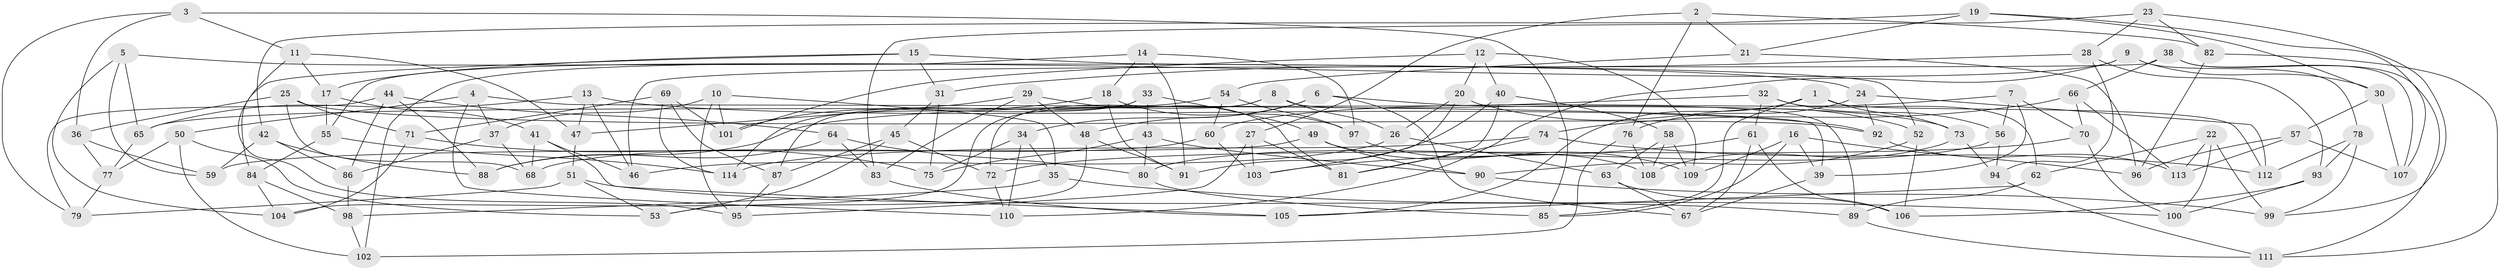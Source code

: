 // Generated by graph-tools (version 1.1) at 2025/38/03/09/25 02:38:03]
// undirected, 114 vertices, 228 edges
graph export_dot {
graph [start="1"]
  node [color=gray90,style=filled];
  1;
  2;
  3;
  4;
  5;
  6;
  7;
  8;
  9;
  10;
  11;
  12;
  13;
  14;
  15;
  16;
  17;
  18;
  19;
  20;
  21;
  22;
  23;
  24;
  25;
  26;
  27;
  28;
  29;
  30;
  31;
  32;
  33;
  34;
  35;
  36;
  37;
  38;
  39;
  40;
  41;
  42;
  43;
  44;
  45;
  46;
  47;
  48;
  49;
  50;
  51;
  52;
  53;
  54;
  55;
  56;
  57;
  58;
  59;
  60;
  61;
  62;
  63;
  64;
  65;
  66;
  67;
  68;
  69;
  70;
  71;
  72;
  73;
  74;
  75;
  76;
  77;
  78;
  79;
  80;
  81;
  82;
  83;
  84;
  85;
  86;
  87;
  88;
  89;
  90;
  91;
  92;
  93;
  94;
  95;
  96;
  97;
  98;
  99;
  100;
  101;
  102;
  103;
  104;
  105;
  106;
  107;
  108;
  109;
  110;
  111;
  112;
  113;
  114;
  1 -- 85;
  1 -- 112;
  1 -- 73;
  1 -- 105;
  2 -- 76;
  2 -- 21;
  2 -- 27;
  2 -- 82;
  3 -- 85;
  3 -- 36;
  3 -- 79;
  3 -- 11;
  4 -- 37;
  4 -- 50;
  4 -- 39;
  4 -- 110;
  5 -- 24;
  5 -- 59;
  5 -- 65;
  5 -- 104;
  6 -- 67;
  6 -- 73;
  6 -- 34;
  6 -- 48;
  7 -- 56;
  7 -- 60;
  7 -- 39;
  7 -- 70;
  8 -- 89;
  8 -- 104;
  8 -- 26;
  8 -- 72;
  9 -- 30;
  9 -- 110;
  9 -- 102;
  9 -- 78;
  10 -- 35;
  10 -- 95;
  10 -- 37;
  10 -- 101;
  11 -- 47;
  11 -- 17;
  11 -- 95;
  12 -- 20;
  12 -- 101;
  12 -- 109;
  12 -- 40;
  13 -- 47;
  13 -- 46;
  13 -- 92;
  13 -- 65;
  14 -- 91;
  14 -- 18;
  14 -- 97;
  14 -- 55;
  15 -- 84;
  15 -- 17;
  15 -- 52;
  15 -- 31;
  16 -- 109;
  16 -- 96;
  16 -- 85;
  16 -- 39;
  17 -- 55;
  17 -- 41;
  18 -- 91;
  18 -- 97;
  18 -- 101;
  19 -- 107;
  19 -- 30;
  19 -- 21;
  19 -- 42;
  20 -- 26;
  20 -- 52;
  20 -- 103;
  21 -- 54;
  21 -- 96;
  22 -- 100;
  22 -- 99;
  22 -- 113;
  22 -- 62;
  23 -- 28;
  23 -- 83;
  23 -- 99;
  23 -- 82;
  24 -- 112;
  24 -- 92;
  24 -- 76;
  25 -- 92;
  25 -- 36;
  25 -- 71;
  25 -- 68;
  26 -- 63;
  26 -- 46;
  27 -- 81;
  27 -- 103;
  27 -- 95;
  28 -- 94;
  28 -- 31;
  28 -- 93;
  29 -- 47;
  29 -- 48;
  29 -- 83;
  29 -- 81;
  30 -- 107;
  30 -- 57;
  31 -- 45;
  31 -- 75;
  32 -- 56;
  32 -- 61;
  32 -- 88;
  32 -- 62;
  33 -- 114;
  33 -- 43;
  33 -- 49;
  33 -- 87;
  34 -- 75;
  34 -- 35;
  34 -- 110;
  35 -- 100;
  35 -- 98;
  36 -- 59;
  36 -- 77;
  37 -- 68;
  37 -- 86;
  38 -- 46;
  38 -- 66;
  38 -- 111;
  38 -- 107;
  39 -- 67;
  40 -- 81;
  40 -- 58;
  40 -- 91;
  41 -- 105;
  41 -- 68;
  41 -- 46;
  42 -- 59;
  42 -- 88;
  42 -- 86;
  43 -- 75;
  43 -- 90;
  43 -- 80;
  44 -- 79;
  44 -- 88;
  44 -- 64;
  44 -- 86;
  45 -- 72;
  45 -- 53;
  45 -- 87;
  47 -- 51;
  48 -- 53;
  48 -- 91;
  49 -- 90;
  49 -- 59;
  49 -- 109;
  50 -- 53;
  50 -- 102;
  50 -- 77;
  51 -- 79;
  51 -- 53;
  51 -- 89;
  52 -- 90;
  52 -- 106;
  54 -- 60;
  54 -- 65;
  54 -- 97;
  55 -- 114;
  55 -- 84;
  56 -- 94;
  56 -- 80;
  57 -- 113;
  57 -- 96;
  57 -- 107;
  58 -- 63;
  58 -- 109;
  58 -- 108;
  60 -- 68;
  60 -- 103;
  61 -- 103;
  61 -- 106;
  61 -- 67;
  62 -- 89;
  62 -- 105;
  63 -- 67;
  63 -- 106;
  64 -- 88;
  64 -- 80;
  64 -- 83;
  65 -- 77;
  66 -- 70;
  66 -- 113;
  66 -- 74;
  69 -- 114;
  69 -- 87;
  69 -- 101;
  69 -- 71;
  70 -- 100;
  70 -- 72;
  71 -- 104;
  71 -- 75;
  72 -- 110;
  73 -- 108;
  73 -- 94;
  74 -- 114;
  74 -- 112;
  74 -- 81;
  76 -- 102;
  76 -- 108;
  77 -- 79;
  78 -- 93;
  78 -- 112;
  78 -- 99;
  80 -- 85;
  82 -- 111;
  82 -- 96;
  83 -- 105;
  84 -- 104;
  84 -- 98;
  86 -- 98;
  87 -- 95;
  89 -- 111;
  90 -- 99;
  92 -- 113;
  93 -- 100;
  93 -- 106;
  94 -- 111;
  97 -- 108;
  98 -- 102;
}
